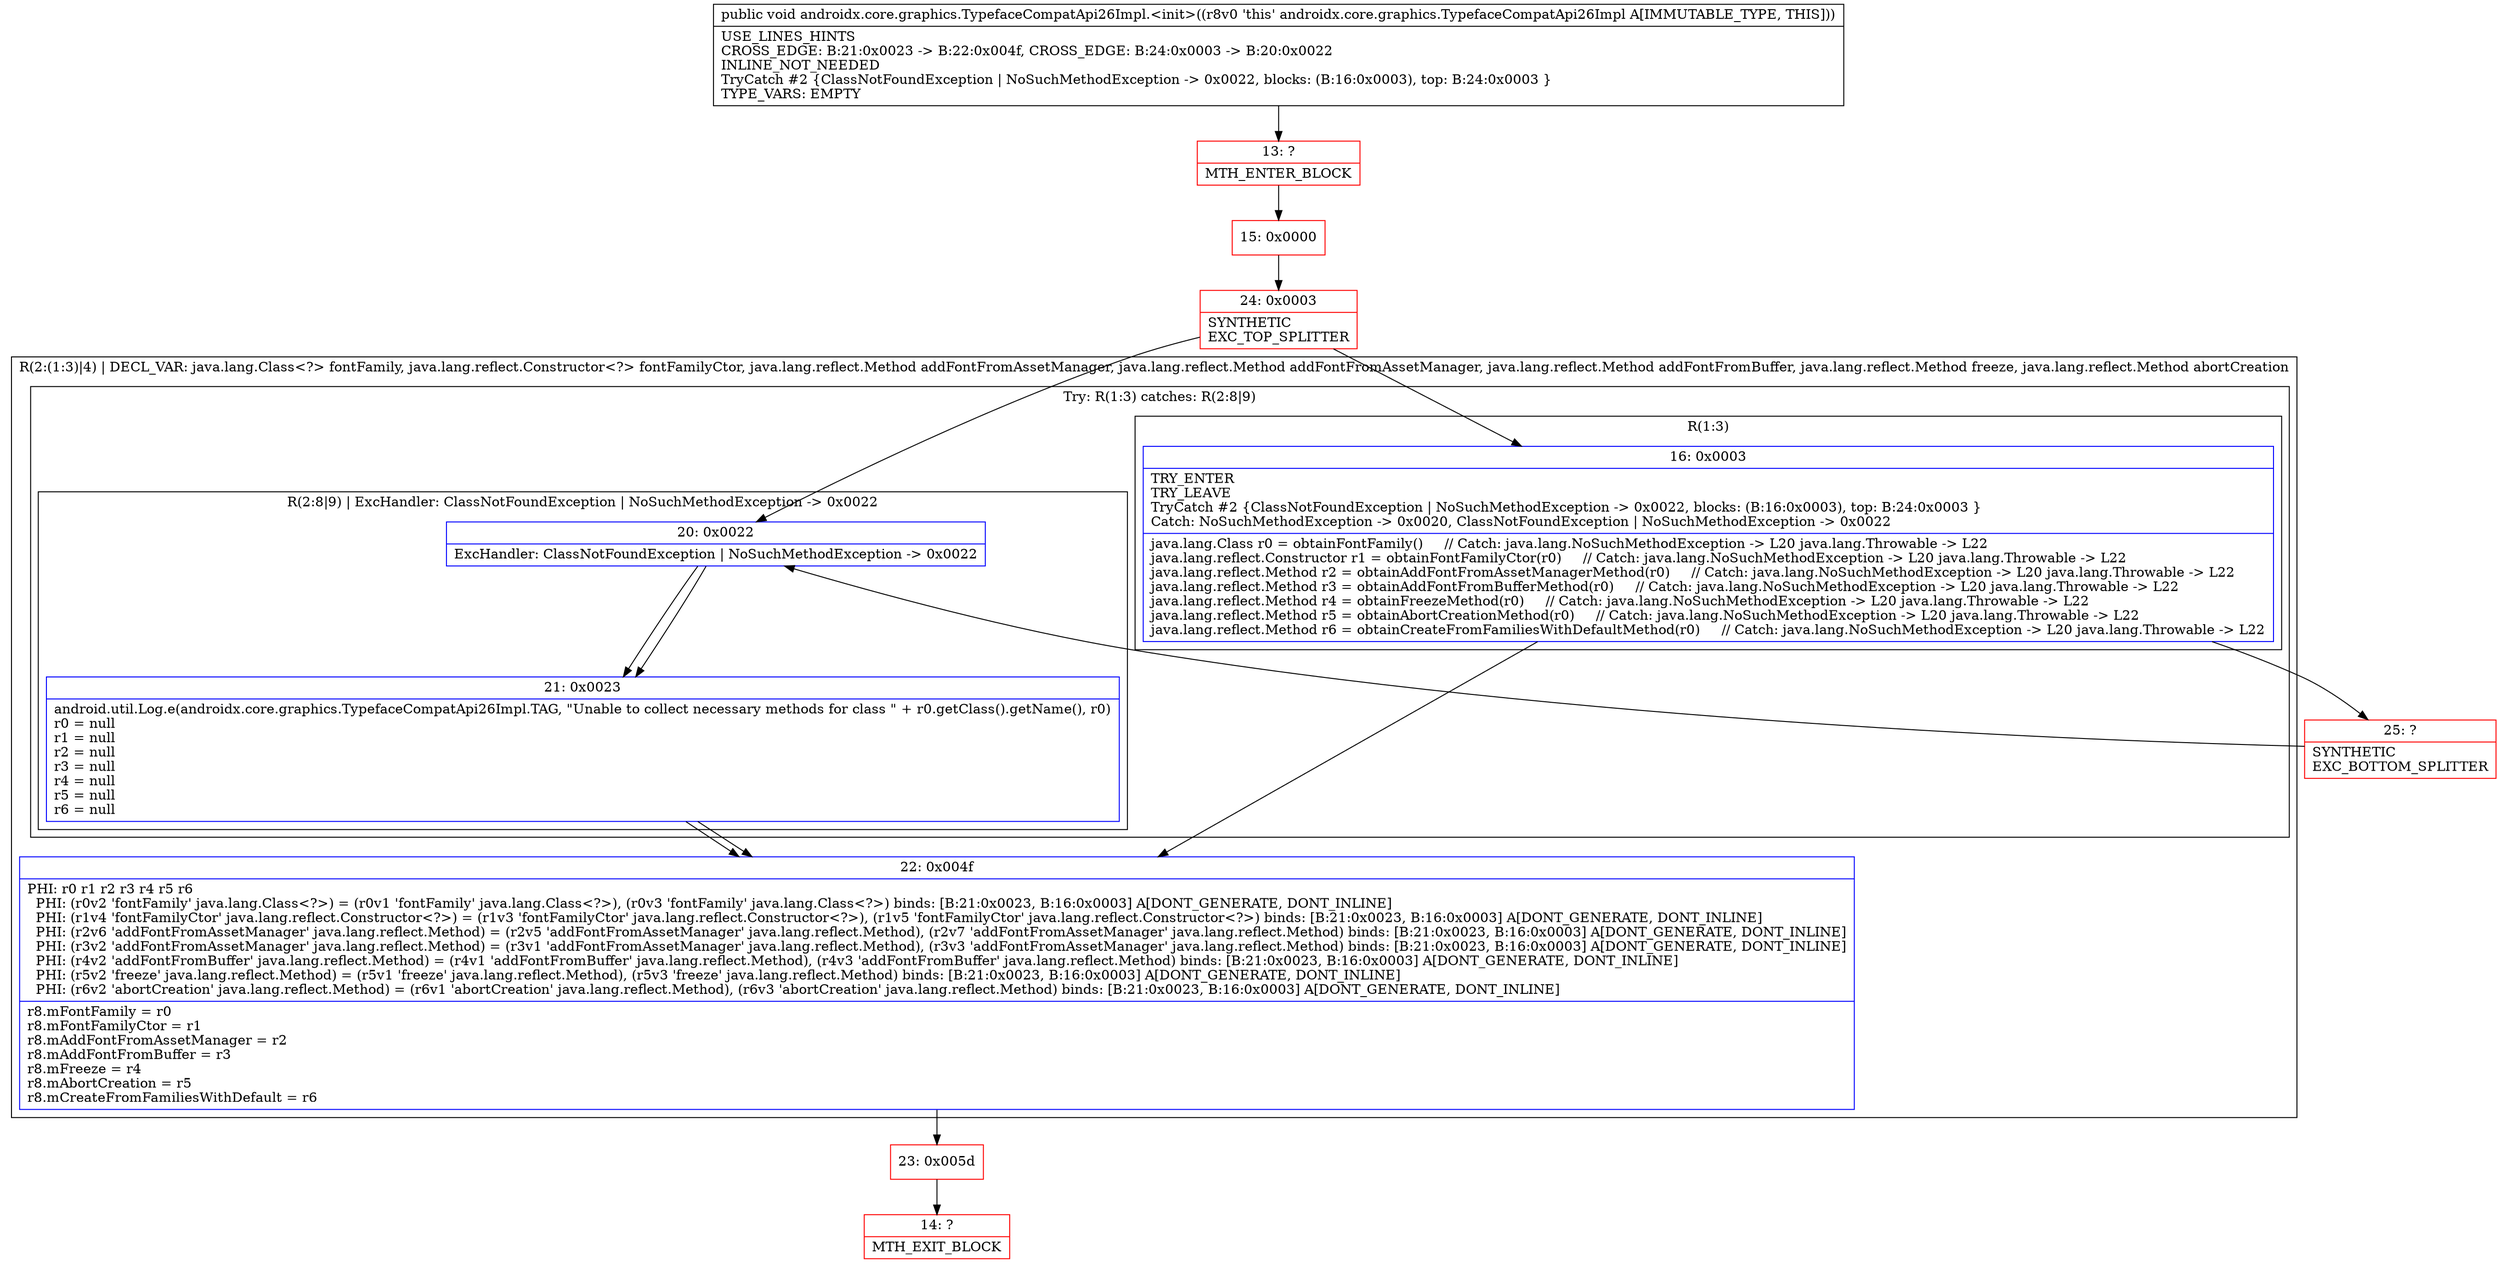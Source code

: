 digraph "CFG forandroidx.core.graphics.TypefaceCompatApi26Impl.\<init\>()V" {
subgraph cluster_Region_1858894823 {
label = "R(2:(1:3)|4) | DECL_VAR: java.lang.Class\<?\> fontFamily, java.lang.reflect.Constructor\<?\> fontFamilyCtor, java.lang.reflect.Method addFontFromAssetManager, java.lang.reflect.Method addFontFromAssetManager, java.lang.reflect.Method addFontFromBuffer, java.lang.reflect.Method freeze, java.lang.reflect.Method abortCreation\l";
node [shape=record,color=blue];
subgraph cluster_TryCatchRegion_2042563051 {
label = "Try: R(1:3) catches: R(2:8|9)";
node [shape=record,color=blue];
subgraph cluster_Region_1629969002 {
label = "R(1:3)";
node [shape=record,color=blue];
Node_16 [shape=record,label="{16\:\ 0x0003|TRY_ENTER\lTRY_LEAVE\lTryCatch #2 \{ClassNotFoundException \| NoSuchMethodException \-\> 0x0022, blocks: (B:16:0x0003), top: B:24:0x0003 \}\lCatch: NoSuchMethodException \-\> 0x0020, ClassNotFoundException \| NoSuchMethodException \-\> 0x0022\l|java.lang.Class r0 = obtainFontFamily()     \/\/ Catch: java.lang.NoSuchMethodException \-\> L20 java.lang.Throwable \-\> L22\ljava.lang.reflect.Constructor r1 = obtainFontFamilyCtor(r0)     \/\/ Catch: java.lang.NoSuchMethodException \-\> L20 java.lang.Throwable \-\> L22\ljava.lang.reflect.Method r2 = obtainAddFontFromAssetManagerMethod(r0)     \/\/ Catch: java.lang.NoSuchMethodException \-\> L20 java.lang.Throwable \-\> L22\ljava.lang.reflect.Method r3 = obtainAddFontFromBufferMethod(r0)     \/\/ Catch: java.lang.NoSuchMethodException \-\> L20 java.lang.Throwable \-\> L22\ljava.lang.reflect.Method r4 = obtainFreezeMethod(r0)     \/\/ Catch: java.lang.NoSuchMethodException \-\> L20 java.lang.Throwable \-\> L22\ljava.lang.reflect.Method r5 = obtainAbortCreationMethod(r0)     \/\/ Catch: java.lang.NoSuchMethodException \-\> L20 java.lang.Throwable \-\> L22\ljava.lang.reflect.Method r6 = obtainCreateFromFamiliesWithDefaultMethod(r0)     \/\/ Catch: java.lang.NoSuchMethodException \-\> L20 java.lang.Throwable \-\> L22\l}"];
}
subgraph cluster_Region_143326980 {
label = "R(2:8|9) | ExcHandler: ClassNotFoundException \| NoSuchMethodException \-\> 0x0022\l";
node [shape=record,color=blue];
Node_20 [shape=record,label="{20\:\ 0x0022|ExcHandler: ClassNotFoundException \| NoSuchMethodException \-\> 0x0022\l}"];
Node_21 [shape=record,label="{21\:\ 0x0023|android.util.Log.e(androidx.core.graphics.TypefaceCompatApi26Impl.TAG, \"Unable to collect necessary methods for class \" + r0.getClass().getName(), r0)\lr0 = null\lr1 = null\lr2 = null\lr3 = null\lr4 = null\lr5 = null\lr6 = null\l}"];
}
}
Node_22 [shape=record,label="{22\:\ 0x004f|PHI: r0 r1 r2 r3 r4 r5 r6 \l  PHI: (r0v2 'fontFamily' java.lang.Class\<?\>) = (r0v1 'fontFamily' java.lang.Class\<?\>), (r0v3 'fontFamily' java.lang.Class\<?\>) binds: [B:21:0x0023, B:16:0x0003] A[DONT_GENERATE, DONT_INLINE]\l  PHI: (r1v4 'fontFamilyCtor' java.lang.reflect.Constructor\<?\>) = (r1v3 'fontFamilyCtor' java.lang.reflect.Constructor\<?\>), (r1v5 'fontFamilyCtor' java.lang.reflect.Constructor\<?\>) binds: [B:21:0x0023, B:16:0x0003] A[DONT_GENERATE, DONT_INLINE]\l  PHI: (r2v6 'addFontFromAssetManager' java.lang.reflect.Method) = (r2v5 'addFontFromAssetManager' java.lang.reflect.Method), (r2v7 'addFontFromAssetManager' java.lang.reflect.Method) binds: [B:21:0x0023, B:16:0x0003] A[DONT_GENERATE, DONT_INLINE]\l  PHI: (r3v2 'addFontFromAssetManager' java.lang.reflect.Method) = (r3v1 'addFontFromAssetManager' java.lang.reflect.Method), (r3v3 'addFontFromAssetManager' java.lang.reflect.Method) binds: [B:21:0x0023, B:16:0x0003] A[DONT_GENERATE, DONT_INLINE]\l  PHI: (r4v2 'addFontFromBuffer' java.lang.reflect.Method) = (r4v1 'addFontFromBuffer' java.lang.reflect.Method), (r4v3 'addFontFromBuffer' java.lang.reflect.Method) binds: [B:21:0x0023, B:16:0x0003] A[DONT_GENERATE, DONT_INLINE]\l  PHI: (r5v2 'freeze' java.lang.reflect.Method) = (r5v1 'freeze' java.lang.reflect.Method), (r5v3 'freeze' java.lang.reflect.Method) binds: [B:21:0x0023, B:16:0x0003] A[DONT_GENERATE, DONT_INLINE]\l  PHI: (r6v2 'abortCreation' java.lang.reflect.Method) = (r6v1 'abortCreation' java.lang.reflect.Method), (r6v3 'abortCreation' java.lang.reflect.Method) binds: [B:21:0x0023, B:16:0x0003] A[DONT_GENERATE, DONT_INLINE]\l|r8.mFontFamily = r0\lr8.mFontFamilyCtor = r1\lr8.mAddFontFromAssetManager = r2\lr8.mAddFontFromBuffer = r3\lr8.mFreeze = r4\lr8.mAbortCreation = r5\lr8.mCreateFromFamiliesWithDefault = r6\l}"];
}
subgraph cluster_Region_143326980 {
label = "R(2:8|9) | ExcHandler: ClassNotFoundException \| NoSuchMethodException \-\> 0x0022\l";
node [shape=record,color=blue];
Node_20 [shape=record,label="{20\:\ 0x0022|ExcHandler: ClassNotFoundException \| NoSuchMethodException \-\> 0x0022\l}"];
Node_21 [shape=record,label="{21\:\ 0x0023|android.util.Log.e(androidx.core.graphics.TypefaceCompatApi26Impl.TAG, \"Unable to collect necessary methods for class \" + r0.getClass().getName(), r0)\lr0 = null\lr1 = null\lr2 = null\lr3 = null\lr4 = null\lr5 = null\lr6 = null\l}"];
}
Node_13 [shape=record,color=red,label="{13\:\ ?|MTH_ENTER_BLOCK\l}"];
Node_15 [shape=record,color=red,label="{15\:\ 0x0000}"];
Node_24 [shape=record,color=red,label="{24\:\ 0x0003|SYNTHETIC\lEXC_TOP_SPLITTER\l}"];
Node_23 [shape=record,color=red,label="{23\:\ 0x005d}"];
Node_14 [shape=record,color=red,label="{14\:\ ?|MTH_EXIT_BLOCK\l}"];
Node_25 [shape=record,color=red,label="{25\:\ ?|SYNTHETIC\lEXC_BOTTOM_SPLITTER\l}"];
MethodNode[shape=record,label="{public void androidx.core.graphics.TypefaceCompatApi26Impl.\<init\>((r8v0 'this' androidx.core.graphics.TypefaceCompatApi26Impl A[IMMUTABLE_TYPE, THIS]))  | USE_LINES_HINTS\lCROSS_EDGE: B:21:0x0023 \-\> B:22:0x004f, CROSS_EDGE: B:24:0x0003 \-\> B:20:0x0022\lINLINE_NOT_NEEDED\lTryCatch #2 \{ClassNotFoundException \| NoSuchMethodException \-\> 0x0022, blocks: (B:16:0x0003), top: B:24:0x0003 \}\lTYPE_VARS: EMPTY\l}"];
MethodNode -> Node_13;Node_16 -> Node_22;
Node_16 -> Node_25;
Node_20 -> Node_21;
Node_21 -> Node_22;
Node_22 -> Node_23;
Node_20 -> Node_21;
Node_21 -> Node_22;
Node_13 -> Node_15;
Node_15 -> Node_24;
Node_24 -> Node_16;
Node_24 -> Node_20;
Node_23 -> Node_14;
Node_25 -> Node_20;
}


